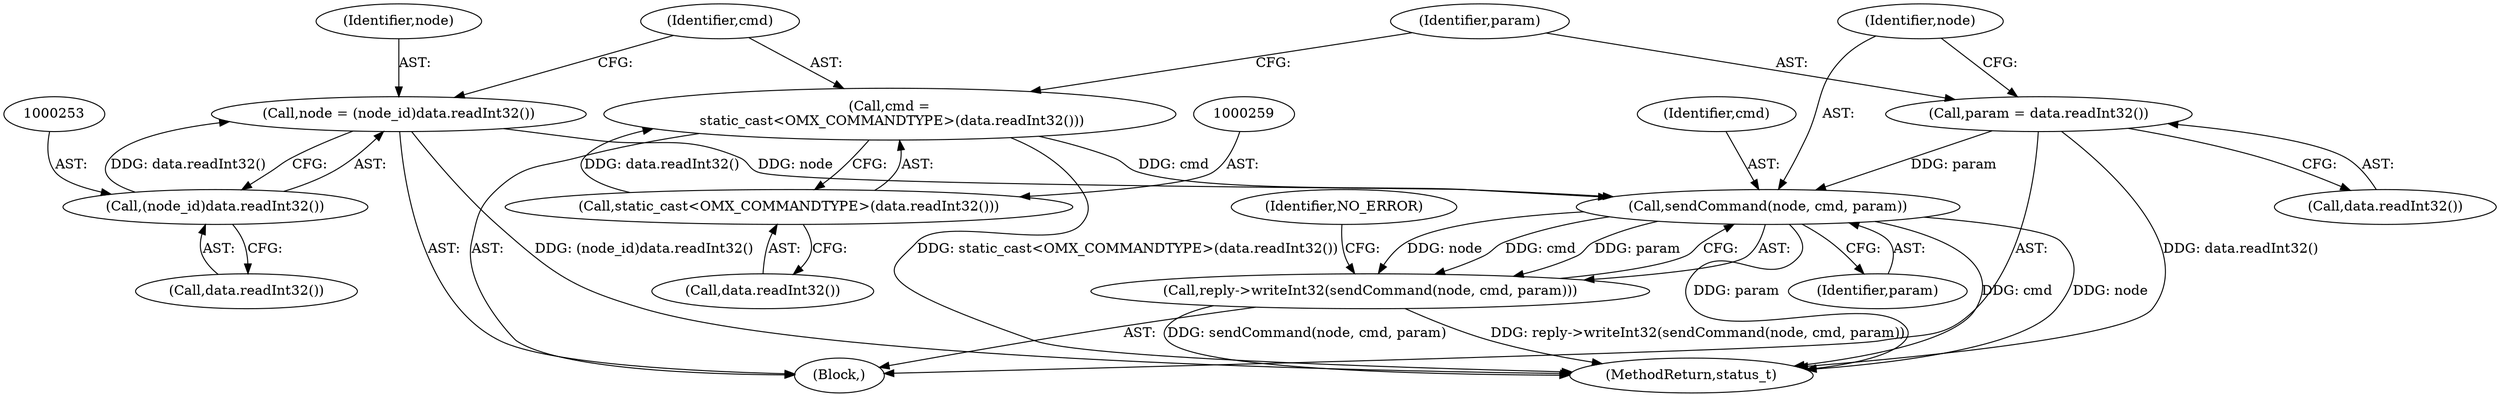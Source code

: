 digraph "0_Android_0bb5ced60304da7f61478ffd359e7ba65d72f181@API" {
"1000266" [label="(Call,sendCommand(node, cmd, param))"];
"1000250" [label="(Call,node = (node_id)data.readInt32())"];
"1000252" [label="(Call,(node_id)data.readInt32())"];
"1000256" [label="(Call,cmd =\n static_cast<OMX_COMMANDTYPE>(data.readInt32()))"];
"1000258" [label="(Call,static_cast<OMX_COMMANDTYPE>(data.readInt32()))"];
"1000262" [label="(Call,param = data.readInt32())"];
"1000265" [label="(Call,reply->writeInt32(sendCommand(node, cmd, param)))"];
"1000257" [label="(Identifier,cmd)"];
"1000254" [label="(Call,data.readInt32())"];
"1000262" [label="(Call,param = data.readInt32())"];
"1000244" [label="(Block,)"];
"1001337" [label="(MethodReturn,status_t)"];
"1000251" [label="(Identifier,node)"];
"1000258" [label="(Call,static_cast<OMX_COMMANDTYPE>(data.readInt32()))"];
"1000271" [label="(Identifier,NO_ERROR)"];
"1000269" [label="(Identifier,param)"];
"1000250" [label="(Call,node = (node_id)data.readInt32())"];
"1000267" [label="(Identifier,node)"];
"1000265" [label="(Call,reply->writeInt32(sendCommand(node, cmd, param)))"];
"1000260" [label="(Call,data.readInt32())"];
"1000263" [label="(Identifier,param)"];
"1000256" [label="(Call,cmd =\n static_cast<OMX_COMMANDTYPE>(data.readInt32()))"];
"1000252" [label="(Call,(node_id)data.readInt32())"];
"1000264" [label="(Call,data.readInt32())"];
"1000266" [label="(Call,sendCommand(node, cmd, param))"];
"1000268" [label="(Identifier,cmd)"];
"1000266" -> "1000265"  [label="AST: "];
"1000266" -> "1000269"  [label="CFG: "];
"1000267" -> "1000266"  [label="AST: "];
"1000268" -> "1000266"  [label="AST: "];
"1000269" -> "1000266"  [label="AST: "];
"1000265" -> "1000266"  [label="CFG: "];
"1000266" -> "1001337"  [label="DDG: param"];
"1000266" -> "1001337"  [label="DDG: cmd"];
"1000266" -> "1001337"  [label="DDG: node"];
"1000266" -> "1000265"  [label="DDG: node"];
"1000266" -> "1000265"  [label="DDG: cmd"];
"1000266" -> "1000265"  [label="DDG: param"];
"1000250" -> "1000266"  [label="DDG: node"];
"1000256" -> "1000266"  [label="DDG: cmd"];
"1000262" -> "1000266"  [label="DDG: param"];
"1000250" -> "1000244"  [label="AST: "];
"1000250" -> "1000252"  [label="CFG: "];
"1000251" -> "1000250"  [label="AST: "];
"1000252" -> "1000250"  [label="AST: "];
"1000257" -> "1000250"  [label="CFG: "];
"1000250" -> "1001337"  [label="DDG: (node_id)data.readInt32()"];
"1000252" -> "1000250"  [label="DDG: data.readInt32()"];
"1000252" -> "1000254"  [label="CFG: "];
"1000253" -> "1000252"  [label="AST: "];
"1000254" -> "1000252"  [label="AST: "];
"1000256" -> "1000244"  [label="AST: "];
"1000256" -> "1000258"  [label="CFG: "];
"1000257" -> "1000256"  [label="AST: "];
"1000258" -> "1000256"  [label="AST: "];
"1000263" -> "1000256"  [label="CFG: "];
"1000256" -> "1001337"  [label="DDG: static_cast<OMX_COMMANDTYPE>(data.readInt32())"];
"1000258" -> "1000256"  [label="DDG: data.readInt32()"];
"1000258" -> "1000260"  [label="CFG: "];
"1000259" -> "1000258"  [label="AST: "];
"1000260" -> "1000258"  [label="AST: "];
"1000262" -> "1000244"  [label="AST: "];
"1000262" -> "1000264"  [label="CFG: "];
"1000263" -> "1000262"  [label="AST: "];
"1000264" -> "1000262"  [label="AST: "];
"1000267" -> "1000262"  [label="CFG: "];
"1000262" -> "1001337"  [label="DDG: data.readInt32()"];
"1000265" -> "1000244"  [label="AST: "];
"1000271" -> "1000265"  [label="CFG: "];
"1000265" -> "1001337"  [label="DDG: reply->writeInt32(sendCommand(node, cmd, param))"];
"1000265" -> "1001337"  [label="DDG: sendCommand(node, cmd, param)"];
}
